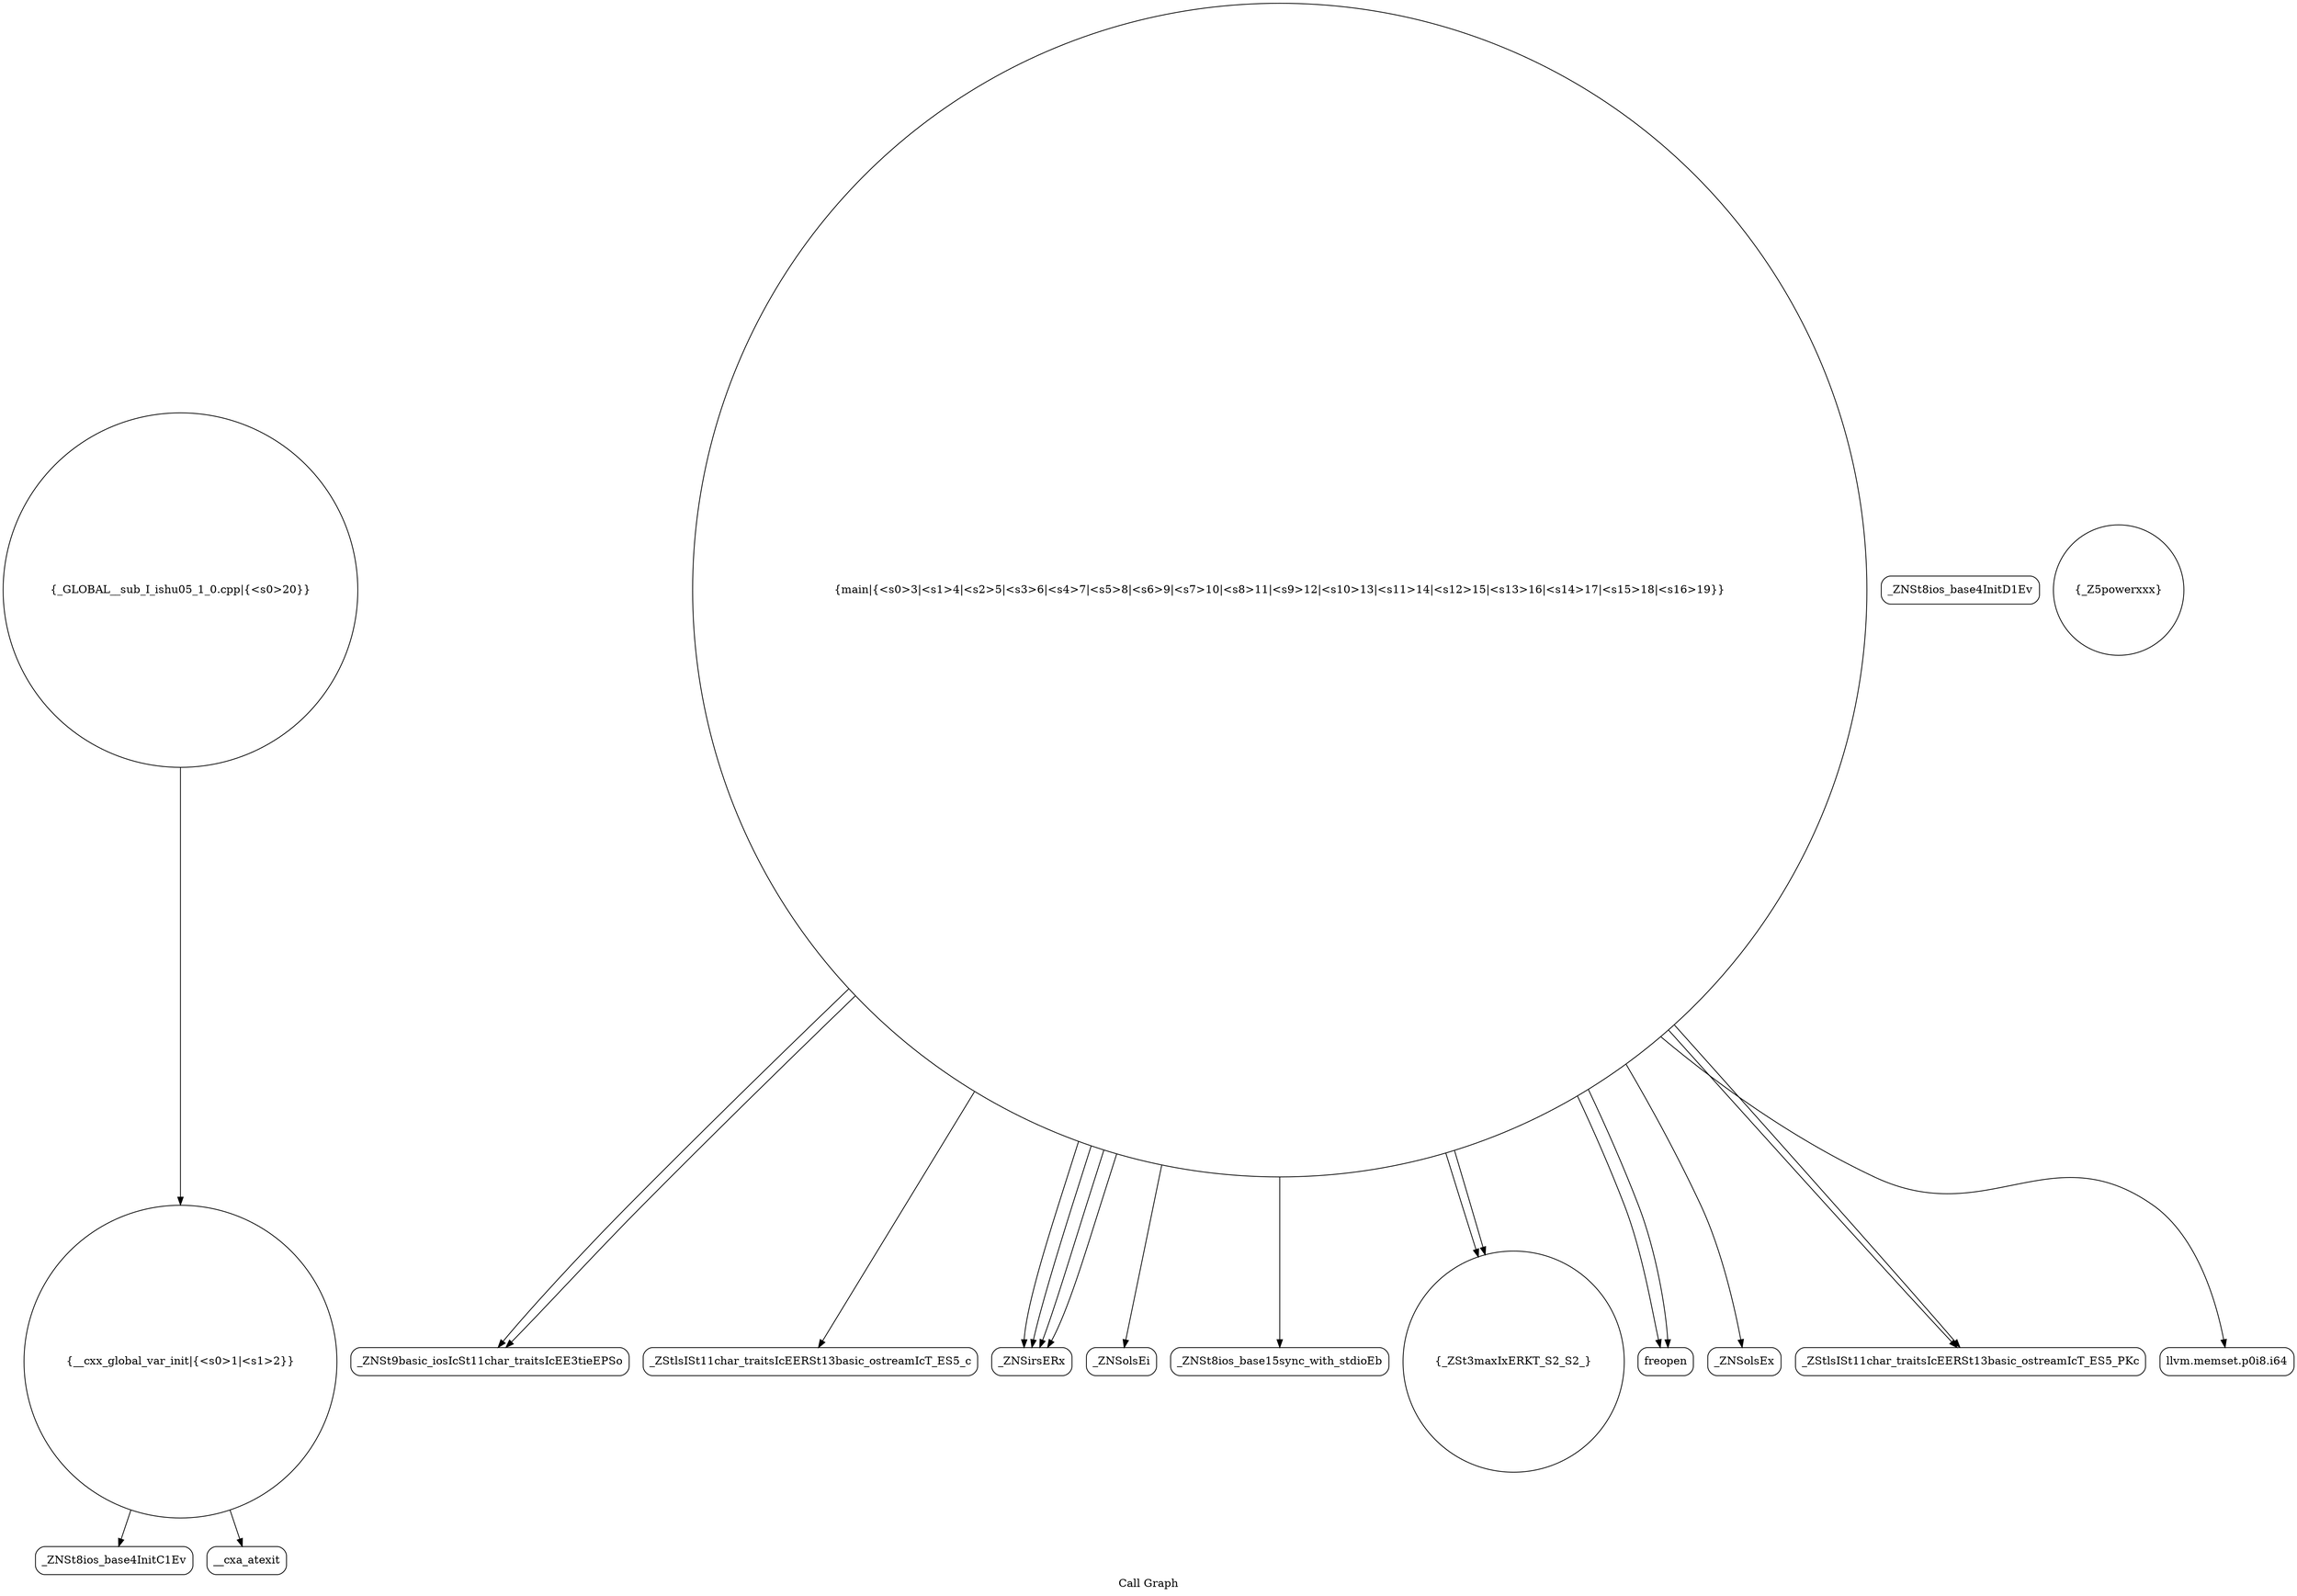 digraph "Call Graph" {
	label="Call Graph";

	Node0x5569ffe01d40 [shape=record,shape=circle,label="{__cxx_global_var_init|{<s0>1|<s1>2}}"];
	Node0x5569ffe01d40:s0 -> Node0x5569ffe455d0[color=black];
	Node0x5569ffe01d40:s1 -> Node0x5569ffe456d0[color=black];
	Node0x5569ffe458d0 [shape=record,shape=Mrecord,label="{_ZNSt9basic_iosIcSt11char_traitsIcEE3tieEPSo}"];
	Node0x5569ffe45c50 [shape=record,shape=Mrecord,label="{_ZStlsISt11char_traitsIcEERSt13basic_ostreamIcT_ES5_c}"];
	Node0x5569ffe45650 [shape=record,shape=Mrecord,label="{_ZNSt8ios_base4InitD1Ev}"];
	Node0x5569ffe459d0 [shape=record,shape=Mrecord,label="{_ZNSirsERx}"];
	Node0x5569ffe45d50 [shape=record,shape=circle,label="{_GLOBAL__sub_I_ishu05_1_0.cpp|{<s0>20}}"];
	Node0x5569ffe45d50:s0 -> Node0x5569ffe01d40[color=black];
	Node0x5569ffe45750 [shape=record,shape=circle,label="{_Z5powerxxx}"];
	Node0x5569ffe45ad0 [shape=record,shape=Mrecord,label="{_ZNSolsEi}"];
	Node0x5569ffe45850 [shape=record,shape=Mrecord,label="{_ZNSt8ios_base15sync_with_stdioEb}"];
	Node0x5569ffe45bd0 [shape=record,shape=circle,label="{_ZSt3maxIxERKT_S2_S2_}"];
	Node0x5569ffe455d0 [shape=record,shape=Mrecord,label="{_ZNSt8ios_base4InitC1Ev}"];
	Node0x5569ffe45950 [shape=record,shape=Mrecord,label="{freopen}"];
	Node0x5569ffe45cd0 [shape=record,shape=Mrecord,label="{_ZNSolsEx}"];
	Node0x5569ffe456d0 [shape=record,shape=Mrecord,label="{__cxa_atexit}"];
	Node0x5569ffe45a50 [shape=record,shape=Mrecord,label="{_ZStlsISt11char_traitsIcEERSt13basic_ostreamIcT_ES5_PKc}"];
	Node0x5569ffe457d0 [shape=record,shape=circle,label="{main|{<s0>3|<s1>4|<s2>5|<s3>6|<s4>7|<s5>8|<s6>9|<s7>10|<s8>11|<s9>12|<s10>13|<s11>14|<s12>15|<s13>16|<s14>17|<s15>18|<s16>19}}"];
	Node0x5569ffe457d0:s0 -> Node0x5569ffe45850[color=black];
	Node0x5569ffe457d0:s1 -> Node0x5569ffe458d0[color=black];
	Node0x5569ffe457d0:s2 -> Node0x5569ffe458d0[color=black];
	Node0x5569ffe457d0:s3 -> Node0x5569ffe45950[color=black];
	Node0x5569ffe457d0:s4 -> Node0x5569ffe45950[color=black];
	Node0x5569ffe457d0:s5 -> Node0x5569ffe459d0[color=black];
	Node0x5569ffe457d0:s6 -> Node0x5569ffe45a50[color=black];
	Node0x5569ffe457d0:s7 -> Node0x5569ffe45ad0[color=black];
	Node0x5569ffe457d0:s8 -> Node0x5569ffe45a50[color=black];
	Node0x5569ffe457d0:s9 -> Node0x5569ffe45b50[color=black];
	Node0x5569ffe457d0:s10 -> Node0x5569ffe459d0[color=black];
	Node0x5569ffe457d0:s11 -> Node0x5569ffe459d0[color=black];
	Node0x5569ffe457d0:s12 -> Node0x5569ffe459d0[color=black];
	Node0x5569ffe457d0:s13 -> Node0x5569ffe45bd0[color=black];
	Node0x5569ffe457d0:s14 -> Node0x5569ffe45bd0[color=black];
	Node0x5569ffe457d0:s15 -> Node0x5569ffe45cd0[color=black];
	Node0x5569ffe457d0:s16 -> Node0x5569ffe45c50[color=black];
	Node0x5569ffe45b50 [shape=record,shape=Mrecord,label="{llvm.memset.p0i8.i64}"];
}

